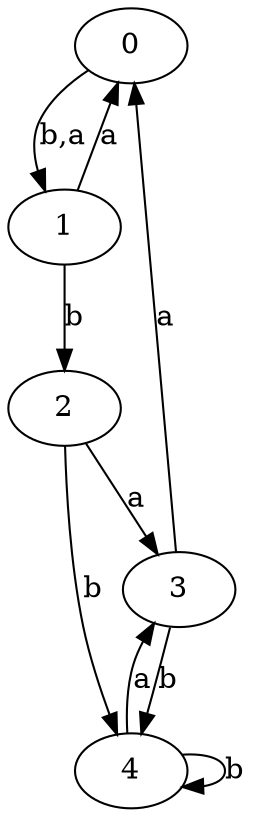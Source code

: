 digraph {
 ranksep=0.5;
 d2tdocpreamble = "\usetikzlibrary{automata}";
 d2tfigpreamble = "\tikzstyle{every state}= [ draw=blue!50,very thick,fill=blue!20]  \tikzstyle{auto}= [fill=white]";
 node [style="state"];
 edge [lblstyle="auto",topath="bend right", len=4  ]
  "0" [label="0",];
  "1" [label="1",];
  "2" [label="2",style = "state, accepting"];
  "3" [label="3",];
  "4" [label="4",style = "state, initial"];
  "0" -> "1" [label="b,a"];
  "1" -> "0" [label="a"];
  "1" -> "2" [label="b"];
  "2" -> "3" [label="a"];
  "2" -> "4" [label="b"];
  "3" -> "0" [label="a"];
  "3" -> "4" [label="b"];
  "4" -> "3" [label="a"];
  "4" -> "4" [label="b",topath="loop above"];
}
